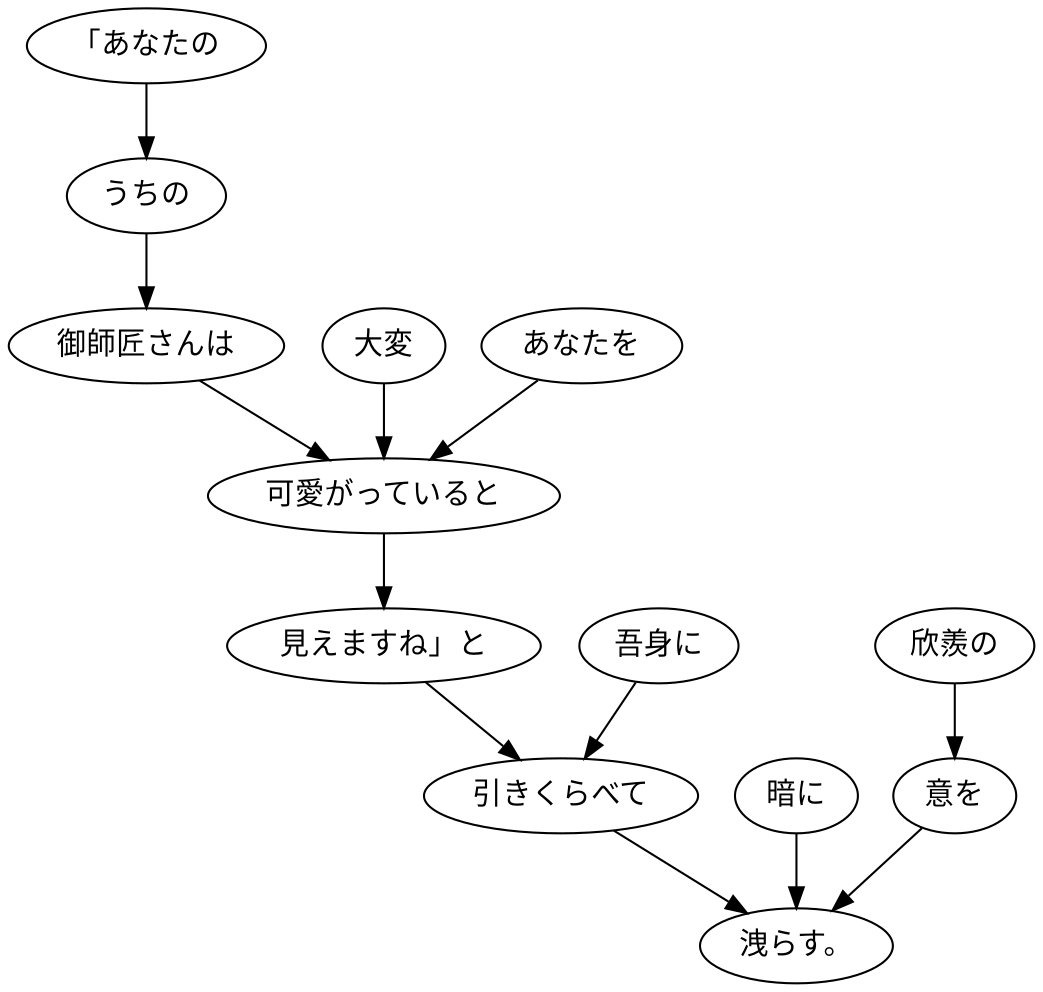 digraph graph670 {
	node0 [label="「あなたの"];
	node1 [label="うちの"];
	node2 [label="御師匠さんは"];
	node3 [label="大変"];
	node4 [label="あなたを"];
	node5 [label="可愛がっていると"];
	node6 [label="見えますね」と"];
	node7 [label="吾身に"];
	node8 [label="引きくらべて"];
	node9 [label="暗に"];
	node10 [label="欣羨の"];
	node11 [label="意を"];
	node12 [label="洩らす。"];
	node0 -> node1;
	node1 -> node2;
	node2 -> node5;
	node3 -> node5;
	node4 -> node5;
	node5 -> node6;
	node6 -> node8;
	node7 -> node8;
	node8 -> node12;
	node9 -> node12;
	node10 -> node11;
	node11 -> node12;
}
